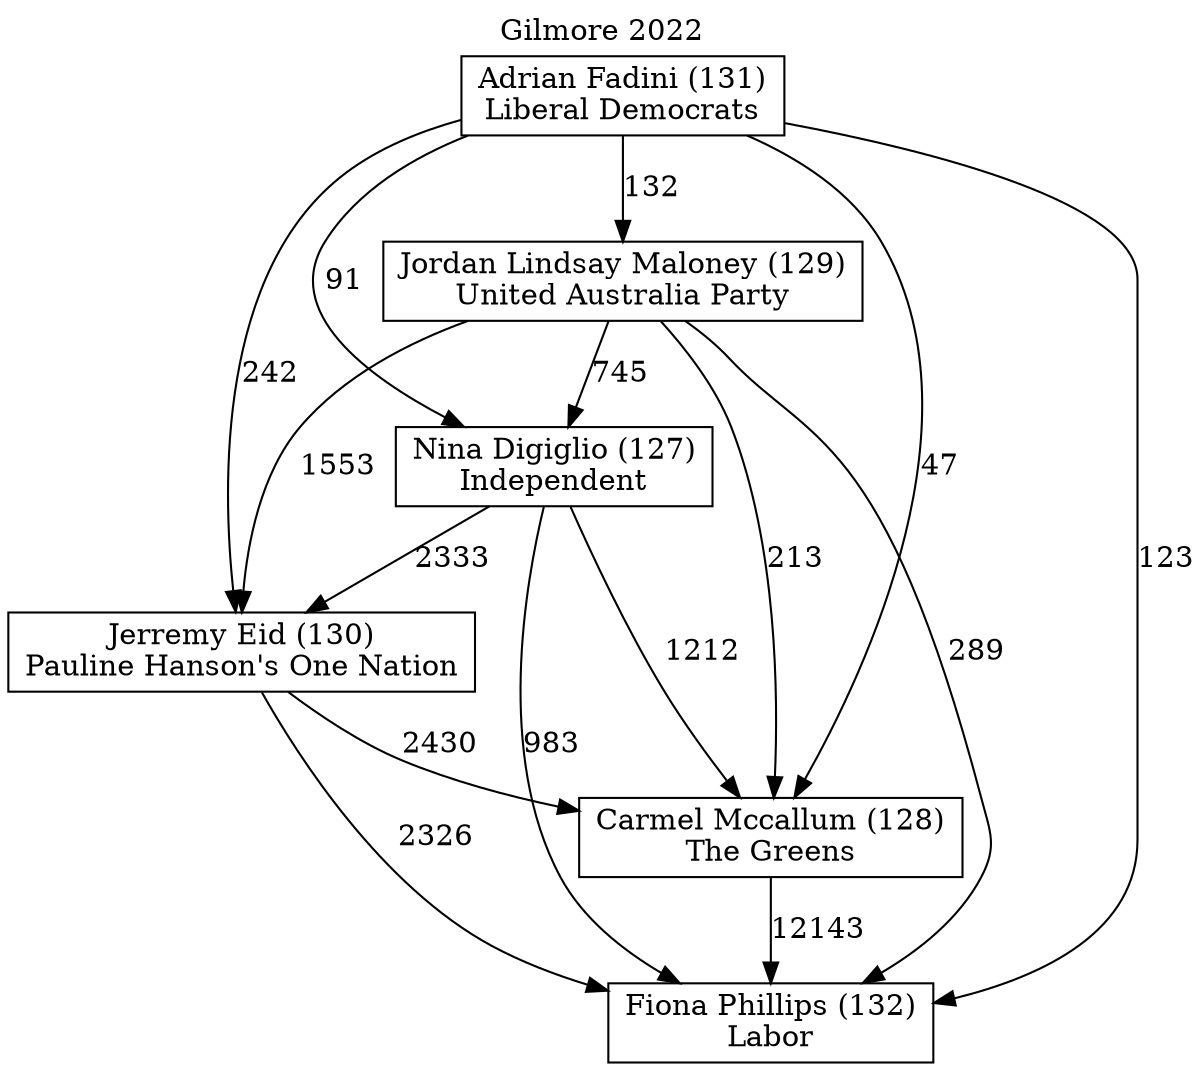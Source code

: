 // House preference flow
digraph "Fiona Phillips (132)_Gilmore_2022" {
	graph [label="Gilmore 2022" labelloc=t mclimit=10]
	node [shape=box]
	"Carmel Mccallum (128)" [label="Carmel Mccallum (128)
The Greens"]
	"Fiona Phillips (132)" [label="Fiona Phillips (132)
Labor"]
	"Nina Digiglio (127)" [label="Nina Digiglio (127)
Independent"]
	"Jerremy Eid (130)" [label="Jerremy Eid (130)
Pauline Hanson's One Nation"]
	"Adrian Fadini (131)" [label="Adrian Fadini (131)
Liberal Democrats"]
	"Jordan Lindsay Maloney (129)" [label="Jordan Lindsay Maloney (129)
United Australia Party"]
	"Jerremy Eid (130)" -> "Fiona Phillips (132)" [label=2326]
	"Jordan Lindsay Maloney (129)" -> "Fiona Phillips (132)" [label=289]
	"Jordan Lindsay Maloney (129)" -> "Nina Digiglio (127)" [label=745]
	"Adrian Fadini (131)" -> "Fiona Phillips (132)" [label=123]
	"Adrian Fadini (131)" -> "Carmel Mccallum (128)" [label=47]
	"Adrian Fadini (131)" -> "Jordan Lindsay Maloney (129)" [label=132]
	"Adrian Fadini (131)" -> "Jerremy Eid (130)" [label=242]
	"Nina Digiglio (127)" -> "Fiona Phillips (132)" [label=983]
	"Carmel Mccallum (128)" -> "Fiona Phillips (132)" [label=12143]
	"Jerremy Eid (130)" -> "Carmel Mccallum (128)" [label=2430]
	"Jordan Lindsay Maloney (129)" -> "Jerremy Eid (130)" [label=1553]
	"Nina Digiglio (127)" -> "Carmel Mccallum (128)" [label=1212]
	"Adrian Fadini (131)" -> "Nina Digiglio (127)" [label=91]
	"Nina Digiglio (127)" -> "Jerremy Eid (130)" [label=2333]
	"Jordan Lindsay Maloney (129)" -> "Carmel Mccallum (128)" [label=213]
}
